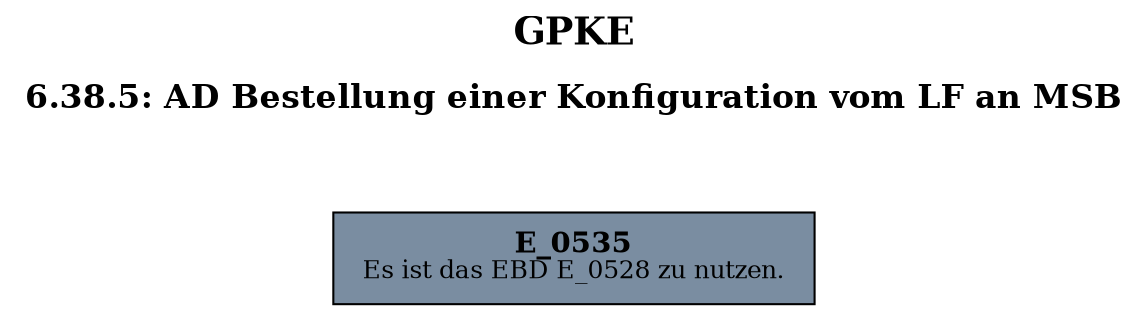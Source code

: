 digraph D {
    labelloc="t";
    label=<<B><FONT POINT-SIZE="18">GPKE</FONT></B><BR/><BR/><B><FONT POINT-SIZE="16">6.38.5: AD Bestellung einer Konfiguration vom LF an MSB</FONT></B><BR/><BR/><BR/><BR/>>;
    ratio="compress";
    concentrate=true;
    pack=true;
    rankdir=TB;
    packmode="array";
    size="20,20";
    "Empty" [margin="0.2,0.12", shape=box, style=filled, fillcolor="#7a8da1", label=<<B>E_0535</B><BR align="center"/><FONT point-size="12">Es ist das EBD E_0528 zu nutzen.</FONT><BR align="center"/>>];


    bgcolor="transparent";
}